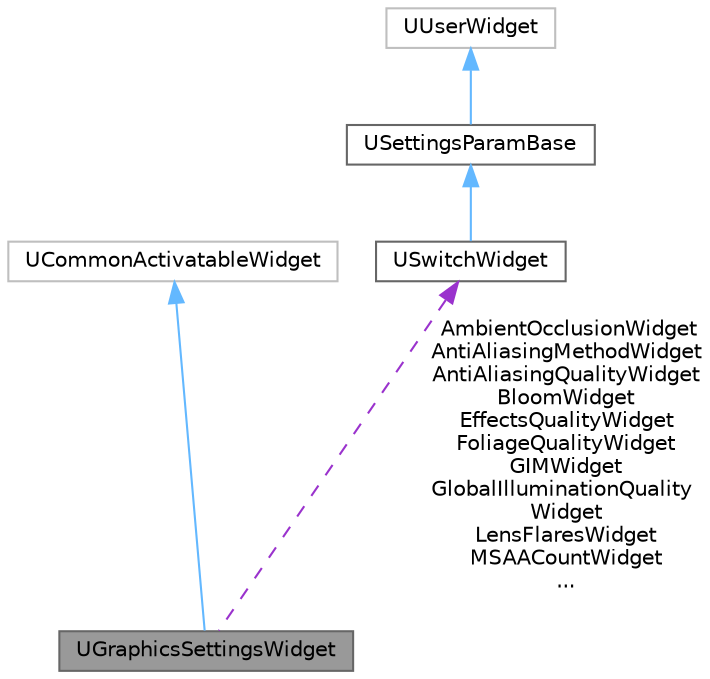 digraph "UGraphicsSettingsWidget"
{
 // LATEX_PDF_SIZE
  bgcolor="transparent";
  edge [fontname=Helvetica,fontsize=10,labelfontname=Helvetica,labelfontsize=10];
  node [fontname=Helvetica,fontsize=10,shape=box,height=0.2,width=0.4];
  Node1 [label="UGraphicsSettingsWidget",height=0.2,width=0.4,color="gray40", fillcolor="grey60", style="filled", fontcolor="black",tooltip="Game graphics settings widget."];
  Node2 -> Node1 [dir="back",color="steelblue1",style="solid"];
  Node2 [label="UCommonActivatableWidget",height=0.2,width=0.4,color="grey75", fillcolor="white", style="filled",tooltip=" "];
  Node3 -> Node1 [dir="back",color="darkorchid3",style="dashed",label=" AmbientOcclusionWidget\nAntiAliasingMethodWidget\nAntiAliasingQualityWidget\nBloomWidget\nEffectsQualityWidget\nFoliageQualityWidget\nGIMWidget\nGlobalIlluminationQuality\lWidget\nLensFlaresWidget\nMSAACountWidget\n..." ];
  Node3 [label="USwitchWidget",height=0.2,width=0.4,color="gray40", fillcolor="white", style="filled",URL="$class_u_switch_widget.html",tooltip="Switch param setting widget"];
  Node4 -> Node3 [dir="back",color="steelblue1",style="solid"];
  Node4 [label="USettingsParamBase",height=0.2,width=0.4,color="gray40", fillcolor="white", style="filled",URL="$class_u_settings_param_base.html",tooltip="Settings base for params inside a game settings."];
  Node5 -> Node4 [dir="back",color="steelblue1",style="solid"];
  Node5 [label="UUserWidget",height=0.2,width=0.4,color="grey75", fillcolor="white", style="filled",tooltip=" "];
}
